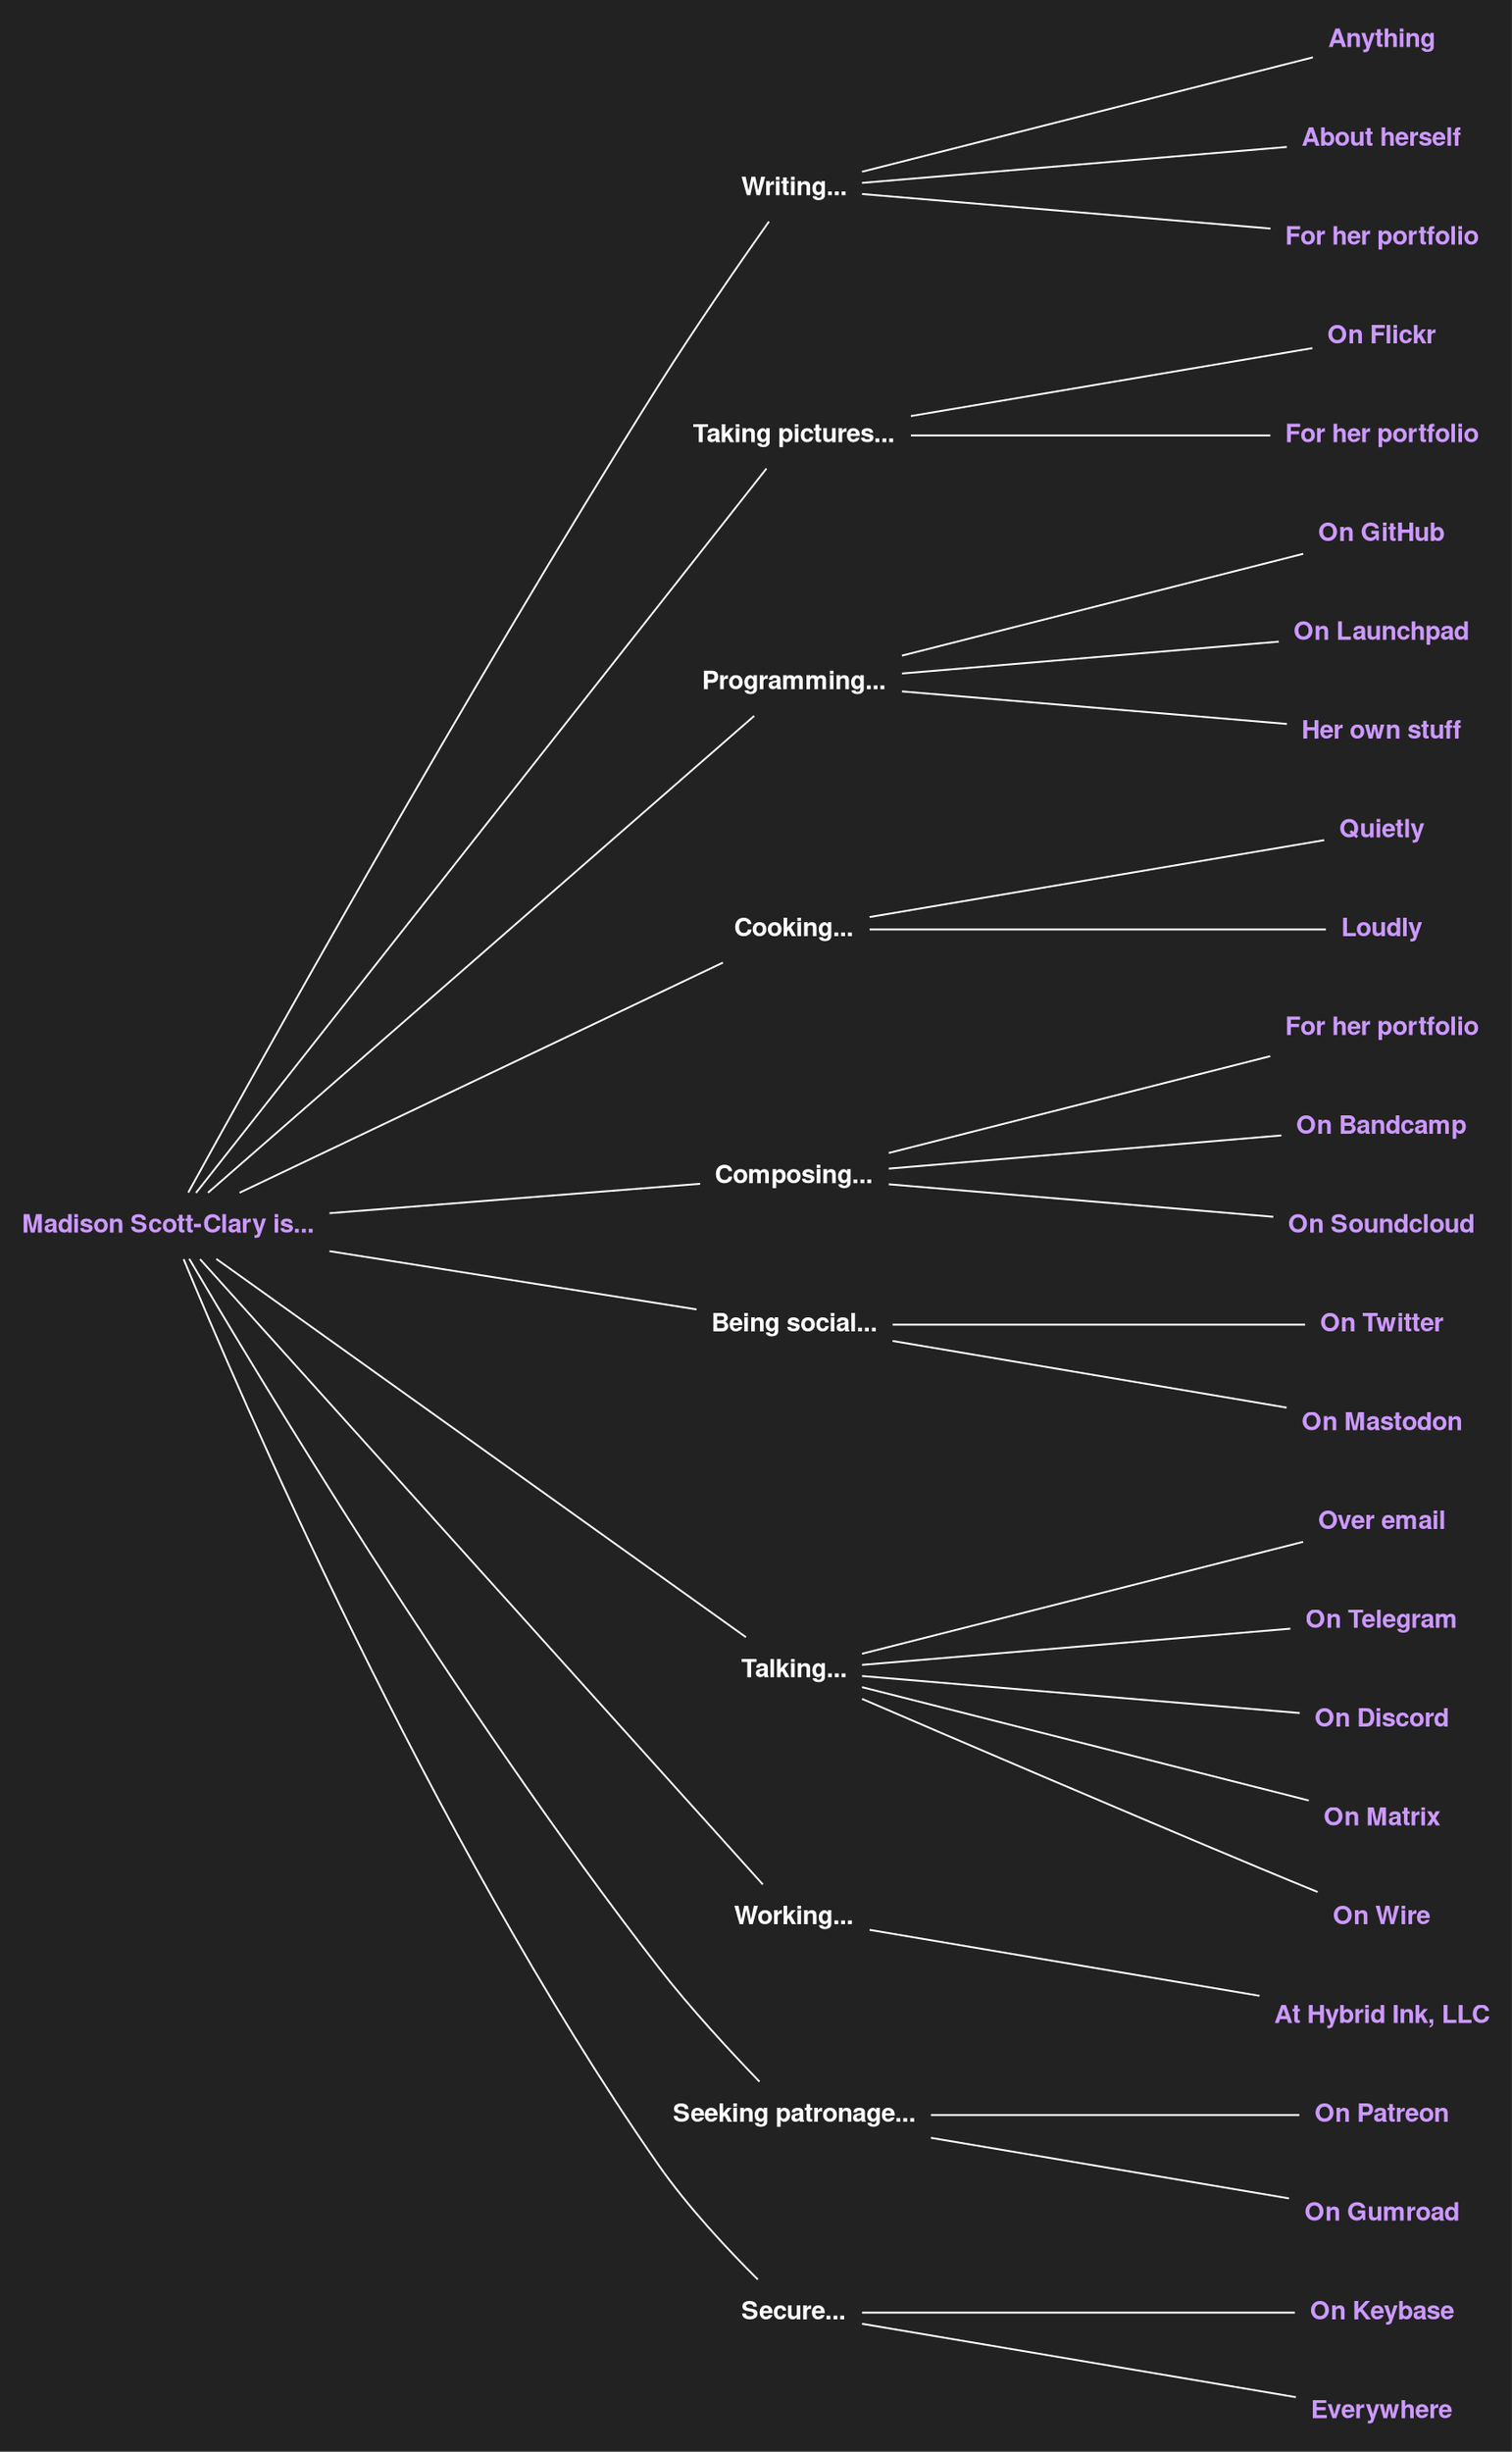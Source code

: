 graph is {
    node[shape="none",fontcolor="#ffffff",color="#ffffff",fontname="Helvetica bold"]
    edge[color="#ffffff"]
    graph[bgcolor="#222222",label="",margin="0",rankdir="LR",ranksep=2.5]

    copula [label="Madison Scott-Clary is...",fontcolor="#cc99ff",href="https://drab-makyo.com?pk_campaign=source&pk_kwd=makyo.is"]

    writing [label="Writing..."]
    writing_anything [label="Anything",fontcolor="#cc99ff",href="https://writing.drab-makyo.com?pk_campaign=source&pk_kwd=makyo.is"]
    writing_ally [label="About herself",fontcolor="#cc99ff",href="https://ally.id?pk_campaign=source&pk_kwd=makyo.is"]
    writing_portfolio [label="For her portfolio",fontcolor="#cc99ff",href="https://makyo.ink?pk_campaign=source&pk_kwd=makyo.is"]
    copula -- writing -- { writing_anything, writing_ally, writing_portfolio }

    photography [label="Taking pictures..."]
    photography_flickr [label="On Flickr",fontcolor="#cc99ff",href="https://flickr.com/photos/ranna"]
    photography_portfolio [label="For her portfolio",fontcolor="#cc99ff",href="https://makyo.photography"]
    copula -- photography -- { photography_flickr, photography_portfolio }

    programming [label="Programming..."]
    programming_github [label="On GitHub",fontcolor="#cc99ff",href="https://github.com/makyo"]
    programming_launchpad [label="On Launchpad",fontcolor="#cc99ff",href="https://launchpad.net/~makyo"]
    programming_personal [label="Her own stuff",fontcolor="#cc99ff",href="https://makyo.dev"]
    copula -- programming -- { programming_github, programming_launchpad, programming_personal }

    cooking [label="Cooking..."]
    cooking_quietly [label="Quietly",fontcolor="#cc99ff",href="https://makyo.cooking?pk_campaign=source&pk_kwd=makyo.is"]
    cooking_loudly [label="Loudly",fontcolor="#cc99ff",href="https://mealtime.with.maddypa.ws?pk_campaign=source&pk_kwd=makyo.is"]
    copula -- cooking -- { cooking_quietly, cooking_loudly }

    composing [label="Composing..."]
    composing_portfolio [label="For her portfolio",fontcolor="#cc99ff",href="https://sounds.drab-makyo.com?pk_campaign=source&pk_kwd=makyo.is"]
    composing_bandcamp [label="On Bandcamp",fontcolor="#cc99ff",href="https://drab-makyo.bandcamp.com"]
    composing_soundcloud [label="On Soundcloud",fontcolor="#cc99ff",href="https://soundcloud.com/drabmakyo"]
    copula -- composing -- { composing_portfolio, composing_bandcamp, composing_soundcloud }

    social [label="Being social..."]
    social_twitter [label="On Twitter",fontcolor="#cc99ff",href="https://twitter.com/drab_makyo"]
    social_mastodon [label="On Mastodon",fontcolor="#cc99ff",href="https://snouts.online/@makyo"]
    copula -- social -- { social_twitter, social_mastodon }

    talking [label="Talking..."]
    talking_email [label="Over email",fontcolor="#cc99ff",href="mailto:makyo@drab-makyo.com"]
    talking_telegram [label="On Telegram",fontcolor="#cc99ff",href="https://t.me/DrabMakyo"]
    talking_discord [label="On Discord",fontcolor="#cc99ff",href="/discord",title="Makyo#7093"]
    talking_matrix [label="On Matrix",fontcolor="#cc99ff",href="https://matrix.to/#/@makyo:drab-makyo.com"]
    talking_wire [label="On Wire",fontcolor="#cc99ff",href="/wire",title="@makyo"]
    copula -- talking -- { talking_email, talking_telegram, talking_discord, talking_matrix, talking_wire }

    working [label="Working..."]
    working_hybrid [label="At Hybrid Ink, LLC",fontcolor="#cc99ff",href="https://hybrid.ink?pk_campaign=source&pk_kwd=makyo.is"]
    copula -- working -- { working_hybrid }

    patron [label="Seeking patronage..."]
    patron_patreon [label="On Patreon",fontcolor="#cc99ff",href="https://patreon.com/makyo"]
    patron_gumroad [label="On Gumroad",fontcolor="#cc99ff",href="https://gum.co/makyo-patronage"]
    copula -- patron -- { patron_patreon, patron_gumroad }

    secure [label="Secure..."]
    secure_keybase [label="On Keybase",fontcolor="#cc99ff",href="https://keybase.io/makyo"]
    secure_everywhere [label="Everywhere",fontcolor="#cc99ff",href="https://drab-makyo.com/pgp"]
    copula -- secure -- { secure_everywhere, secure_keybase }
}
